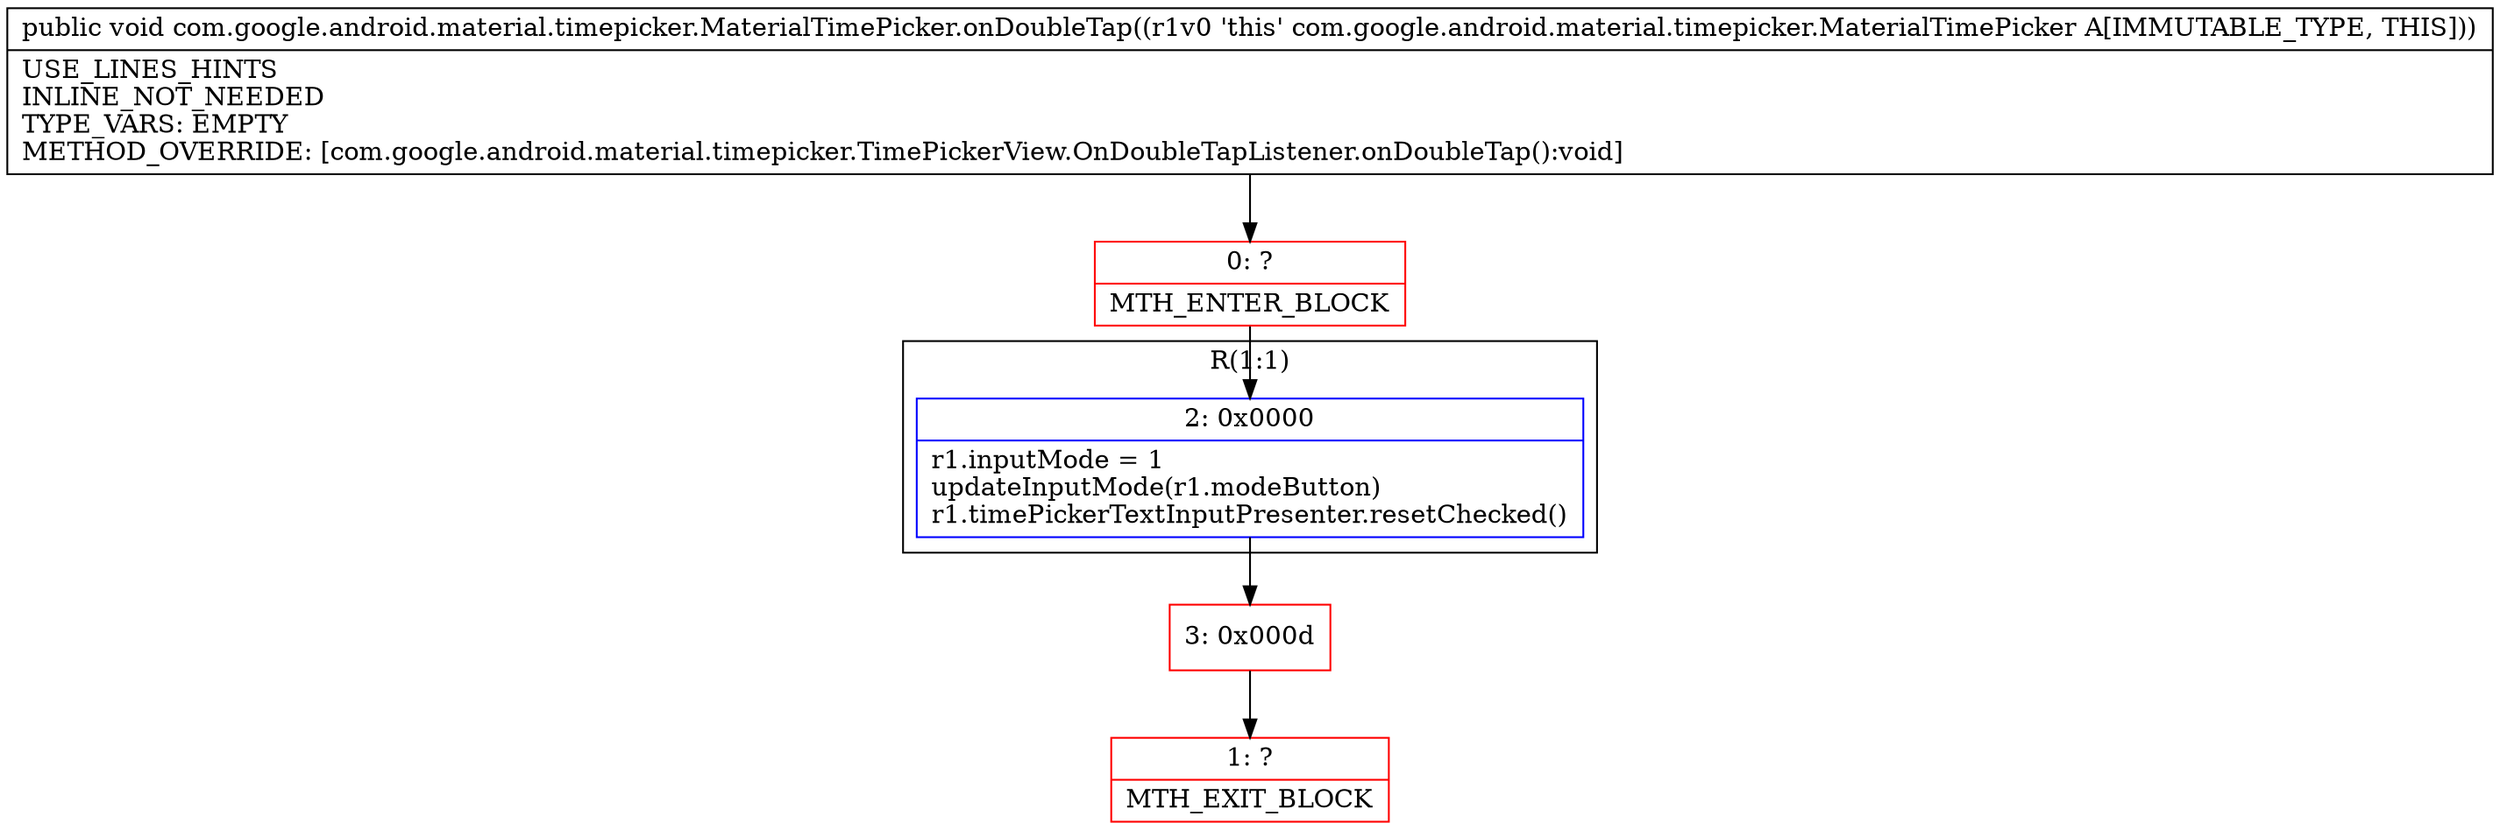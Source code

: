 digraph "CFG forcom.google.android.material.timepicker.MaterialTimePicker.onDoubleTap()V" {
subgraph cluster_Region_300544060 {
label = "R(1:1)";
node [shape=record,color=blue];
Node_2 [shape=record,label="{2\:\ 0x0000|r1.inputMode = 1\lupdateInputMode(r1.modeButton)\lr1.timePickerTextInputPresenter.resetChecked()\l}"];
}
Node_0 [shape=record,color=red,label="{0\:\ ?|MTH_ENTER_BLOCK\l}"];
Node_3 [shape=record,color=red,label="{3\:\ 0x000d}"];
Node_1 [shape=record,color=red,label="{1\:\ ?|MTH_EXIT_BLOCK\l}"];
MethodNode[shape=record,label="{public void com.google.android.material.timepicker.MaterialTimePicker.onDoubleTap((r1v0 'this' com.google.android.material.timepicker.MaterialTimePicker A[IMMUTABLE_TYPE, THIS]))  | USE_LINES_HINTS\lINLINE_NOT_NEEDED\lTYPE_VARS: EMPTY\lMETHOD_OVERRIDE: [com.google.android.material.timepicker.TimePickerView.OnDoubleTapListener.onDoubleTap():void]\l}"];
MethodNode -> Node_0;Node_2 -> Node_3;
Node_0 -> Node_2;
Node_3 -> Node_1;
}

